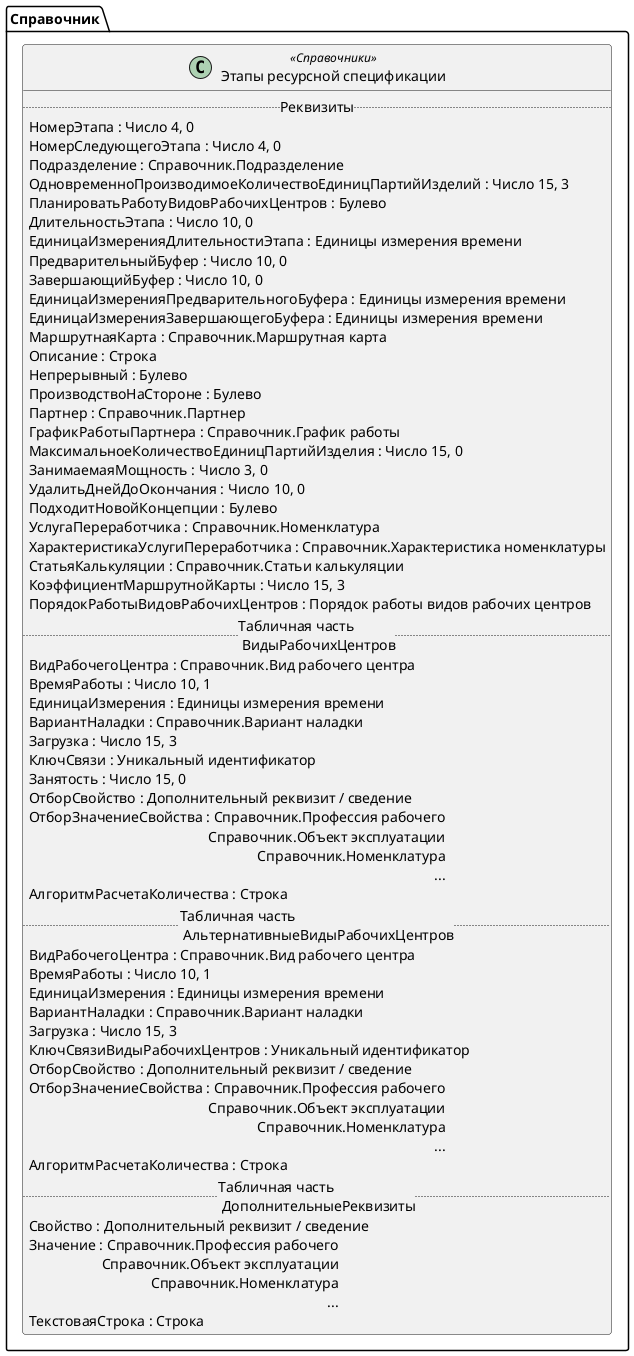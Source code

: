 ﻿@startuml ЭтапыПроизводства
'!include templates.wsd
'..\include templates.wsd
class Справочник.ЭтапыПроизводства as "Этапы ресурсной спецификации" <<Справочники>>
{
..Реквизиты..
НомерЭтапа : Число 4, 0
НомерСледующегоЭтапа : Число 4, 0
Подразделение : Справочник.Подразделение
ОдновременноПроизводимоеКоличествоЕдиницПартийИзделий : Число 15, 3
ПланироватьРаботуВидовРабочихЦентров : Булево
ДлительностьЭтапа : Число 10, 0
ЕдиницаИзмеренияДлительностиЭтапа : Единицы измерения времени
ПредварительныйБуфер : Число 10, 0
ЗавершающийБуфер : Число 10, 0
ЕдиницаИзмеренияПредварительногоБуфера : Единицы измерения времени
ЕдиницаИзмеренияЗавершающегоБуфера : Единицы измерения времени
МаршрутнаяКарта : Справочник.Маршрутная карта
Описание : Строка
Непрерывный : Булево
ПроизводствоНаСтороне : Булево
Партнер : Справочник.Партнер
ГрафикРаботыПартнера : Справочник.График работы
МаксимальноеКоличествоЕдиницПартийИзделия : Число 15, 0
ЗанимаемаяМощность : Число 3, 0
УдалитьДнейДоОкончания : Число 10, 0
ПодходитНовойКонцепции : Булево
УслугаПереработчика : Справочник.Номенклатура
ХарактеристикаУслугиПереработчика : Справочник.Характеристика номенклатуры
СтатьяКалькуляции : Справочник.Статьи калькуляции
КоэффициентМаршрутнойКарты : Число 15, 3
ПорядокРаботыВидовРабочихЦентров : Порядок работы видов рабочих центров
..Табличная часть \n ВидыРабочихЦентров..
ВидРабочегоЦентра : Справочник.Вид рабочего центра
ВремяРаботы : Число 10, 1
ЕдиницаИзмерения : Единицы измерения времени
ВариантНаладки : Справочник.Вариант наладки
Загрузка : Число 15, 3
КлючСвязи : Уникальный идентификатор
Занятость : Число 15, 0
ОтборСвойство : Дополнительный реквизит / сведение
ОтборЗначениеСвойства : Справочник.Профессия рабочего\rСправочник.Объект эксплуатации\rСправочник.Номенклатура\r...
АлгоритмРасчетаКоличества : Строка
..Табличная часть \n АльтернативныеВидыРабочихЦентров..
ВидРабочегоЦентра : Справочник.Вид рабочего центра
ВремяРаботы : Число 10, 1
ЕдиницаИзмерения : Единицы измерения времени
ВариантНаладки : Справочник.Вариант наладки
Загрузка : Число 15, 3
КлючСвязиВидыРабочихЦентров : Уникальный идентификатор
ОтборСвойство : Дополнительный реквизит / сведение
ОтборЗначениеСвойства : Справочник.Профессия рабочего\rСправочник.Объект эксплуатации\rСправочник.Номенклатура\r...
АлгоритмРасчетаКоличества : Строка
..Табличная часть \n ДополнительныеРеквизиты..
Свойство : Дополнительный реквизит / сведение
Значение : Справочник.Профессия рабочего\rСправочник.Объект эксплуатации\rСправочник.Номенклатура\r...
ТекстоваяСтрока : Строка
}
@enduml
